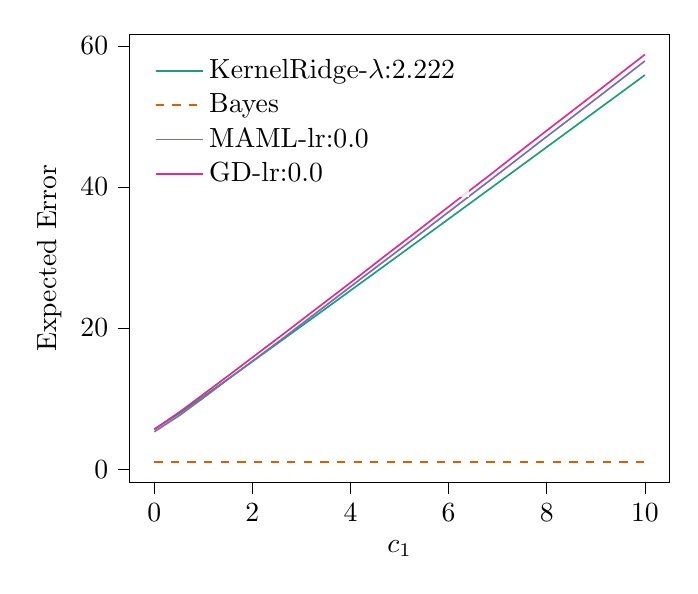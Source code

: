 % This file was created with tikzplotlib v0.10.1.
\begin{tikzpicture}

\definecolor{chocolate217952}{RGB}{217,95,2}
\definecolor{darkcyan27158119}{RGB}{27,158,119}
\definecolor{darkgray176}{RGB}{176,176,176}
\definecolor{deeppink23141138}{RGB}{231,41,138}
\definecolor{lightslategray117112179}{RGB}{117,112,179}

\begin{axis}[
legend cell align={left},
legend style={
  fill opacity=0.8,
  draw opacity=1,
  text opacity=1,
  at={(0.03,0.97)},
  anchor=north west,
  draw=none
},
tick align=outside,
tick pos=left,
x grid style={darkgray176},
xlabel={\(\displaystyle c_{1}\)},
xmin=-0.499, xmax=10.5,
xtick style={color=black},
y grid style={darkgray176},
ylabel={Expected Error},
ymin=-1.886, ymax=61.654,
ytick style={color=black}
]
\addplot [semithick, darkcyan27158119]
table {%
0.001 5.65
0.527 7.987
1.054 10.551
1.58 13.156
2.106 15.781
2.632 18.42
3.159 21.068
3.685 23.724
4.211 26.385
4.737 29.05
5.264 31.72
5.79 34.393
6.316 37.068
6.842 39.747
7.369 42.427
7.895 45.11
8.421 47.794
8.947 50.48
9.474 53.167
10 55.856
};
\addlegendentry{KernelRidge-$\lambda$:2.222}
\addplot [semithick, chocolate217952, dashed]
table {%
0.001 1.002
0.527 1.002
1.054 1.002
1.58 1.002
2.106 1.002
2.632 1.002
3.159 1.002
3.685 1.002
4.211 1.002
4.737 1.002
5.264 1.002
5.79 1.002
6.316 1.002
6.842 1.002
7.369 1.002
7.895 1.002
8.421 1.002
8.947 1.002
9.474 1.002
10 1.002
};
\addlegendentry{Bayes}
\addplot [semithick, lightslategray117112179]
table {%
0.001 5.299
0.527 7.674
1.054 10.377
1.58 13.126
2.106 15.839
2.632 18.585
3.159 21.394
3.685 24.181
4.211 26.979
4.737 29.744
5.264 32.523
5.79 35.334
6.316 38.133
6.842 40.934
7.369 43.743
7.895 46.583
8.421 49.374
8.947 52.189
9.474 55.01
10 57.849
};
\addlegendentry{MAML-lr:0.0}
\addplot [semithick, deeppink23141138]
table {%
0.001 5.65
0.527 8.152
1.054 10.874
1.58 13.615
2.106 16.387
2.632 19.155
3.159 21.968
3.685 24.761
4.211 27.564
4.737 30.414
5.264 33.214
5.79 36.068
6.316 38.895
6.842 41.693
7.369 44.578
7.895 47.425
8.421 50.239
8.947 53.064
9.474 55.923
10 58.766
};
\addlegendentry{GD-lr:0.0}
\end{axis}

\end{tikzpicture}
